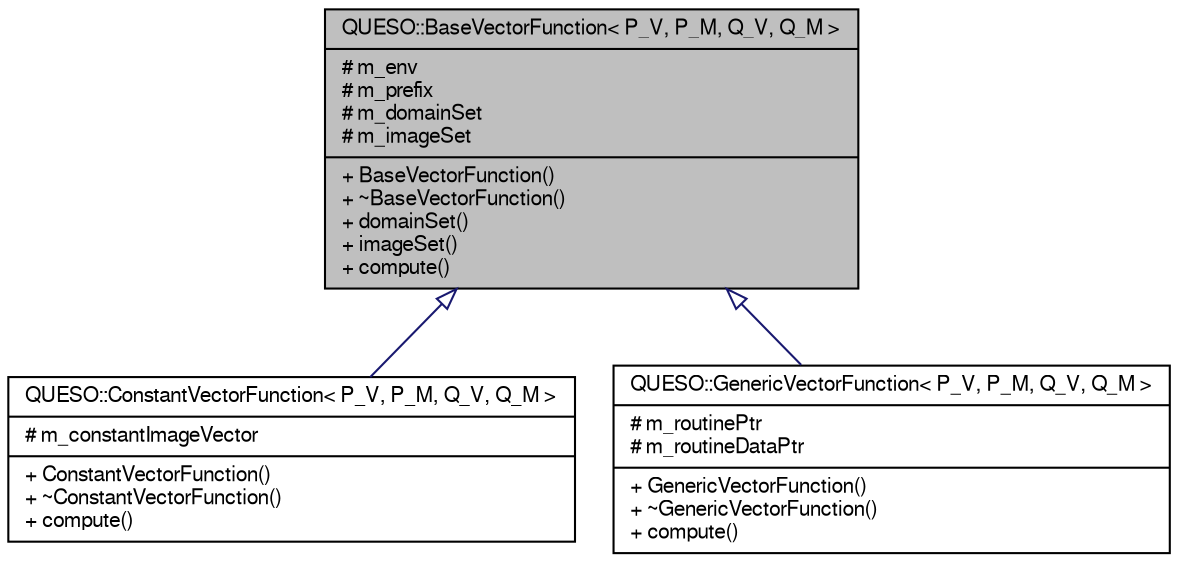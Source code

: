 digraph G
{
  bgcolor="transparent";
  edge [fontname="FreeSans",fontsize="10",labelfontname="FreeSans",labelfontsize="10"];
  node [fontname="FreeSans",fontsize="10",shape=record];
  Node1 [label="{QUESO::BaseVectorFunction\< P_V, P_M, Q_V, Q_M \>\n|# m_env\l# m_prefix\l# m_domainSet\l# m_imageSet\l|+ BaseVectorFunction()\l+ ~BaseVectorFunction()\l+ domainSet()\l+ imageSet()\l+ compute()\l}",height=0.2,width=0.4,color="black", fillcolor="grey75", style="filled" fontcolor="black"];
  Node1 -> Node2 [dir="back",color="midnightblue",fontsize="10",style="solid",arrowtail="onormal",fontname="FreeSans"];
  Node2 [label="{QUESO::ConstantVectorFunction\< P_V, P_M, Q_V, Q_M \>\n|# m_constantImageVector\l|+ ConstantVectorFunction()\l+ ~ConstantVectorFunction()\l+ compute()\l}",height=0.2,width=0.4,color="black",URL="$class_q_u_e_s_o_1_1_constant_vector_function.html",tooltip="A class for handling vector functions which image is constant."];
  Node1 -> Node3 [dir="back",color="midnightblue",fontsize="10",style="solid",arrowtail="onormal",fontname="FreeSans"];
  Node3 [label="{QUESO::GenericVectorFunction\< P_V, P_M, Q_V, Q_M \>\n|# m_routinePtr\l# m_routineDataPtr\l|+ GenericVectorFunction()\l+ ~GenericVectorFunction()\l+ compute()\l}", height=0.2,width=0.4,color="black",URL="$class_q_u_e_s_o_1_1_generic_vector_function.html",tooltip="A class for handling generic vector functions."];
}
